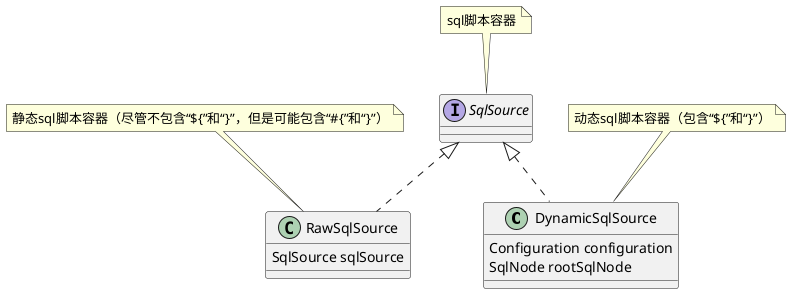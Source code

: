 @startuml

class DynamicSqlSource implements SqlSource
note top of SqlSource
   sql脚本容器
end note

DynamicSqlSource : Configuration configuration
DynamicSqlSource : SqlNode rootSqlNode
note top of DynamicSqlSource
    动态sql脚本容器（包含“${”和“}”）
end note

class RawSqlSource implements SqlSource

RawSqlSource : SqlSource sqlSource

note top of RawSqlSource
    静态sql脚本容器（尽管不包含“${”和“}”，但是可能包含“#{”和“}”）
end note

@enduml